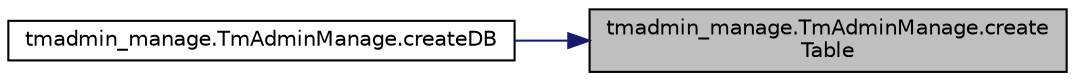 digraph "tmadmin_manage.TmAdminManage.createTable"
{
 // LATEX_PDF_SIZE
  edge [fontname="Helvetica",fontsize="10",labelfontname="Helvetica",labelfontsize="10"];
  node [fontname="Helvetica",fontsize="10",shape=record];
  rankdir="RL";
  Node1 [label="tmadmin_manage.TmAdminManage.create\lTable",height=0.2,width=0.4,color="black", fillcolor="grey75", style="filled", fontcolor="black",tooltip=" "];
  Node1 -> Node2 [dir="back",color="midnightblue",fontsize="10",style="solid",fontname="Helvetica"];
  Node2 [label="tmadmin_manage.TmAdminManage.createDB",height=0.2,width=0.4,color="black", fillcolor="white", style="filled",URL="$classtmadmin__manage_1_1TmAdminManage.html#a983e9f0a70620e60484ee494d94b7fc8",tooltip=" "];
}

